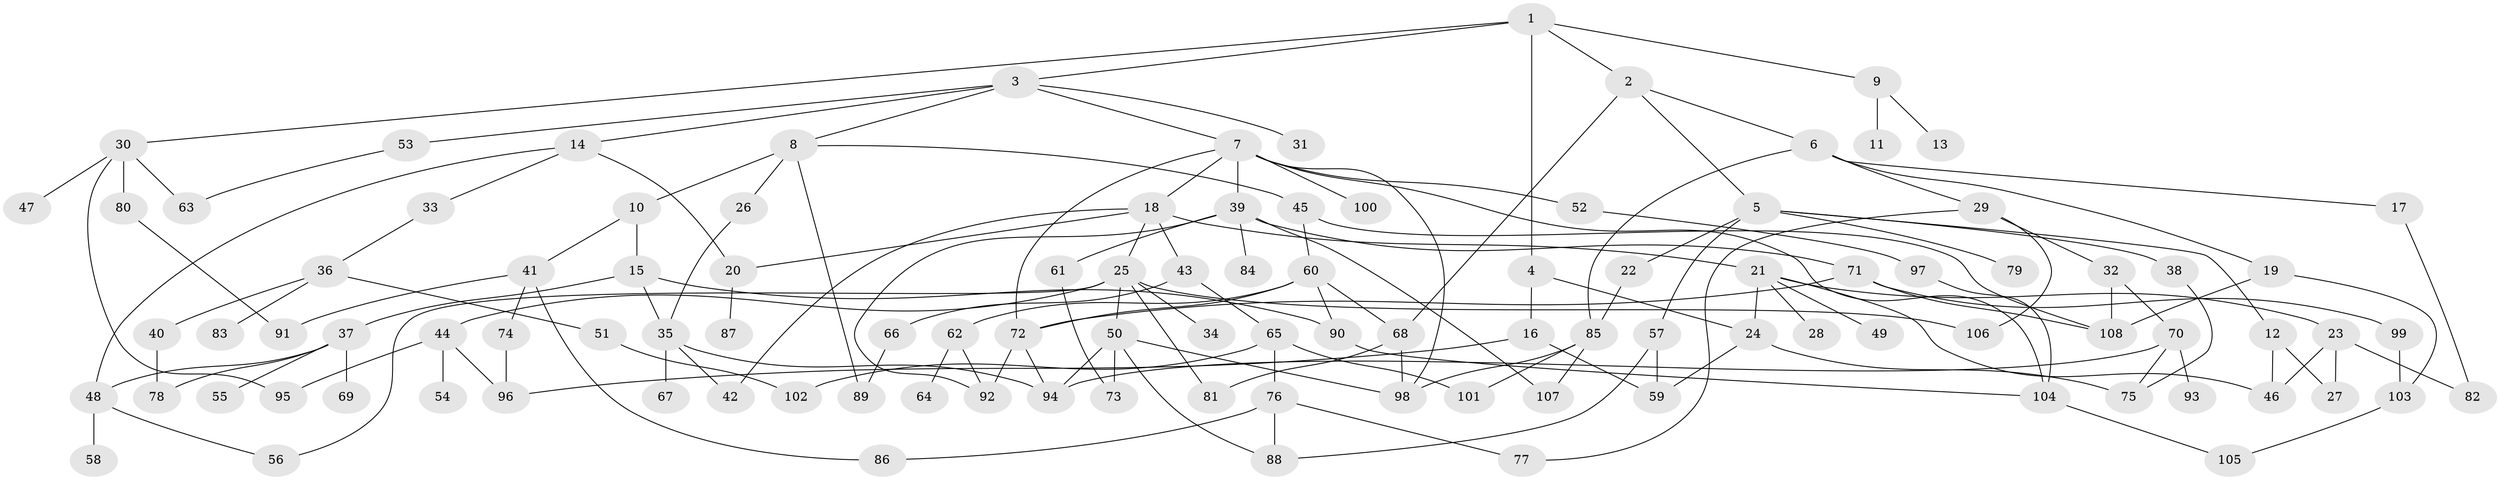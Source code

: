 // Generated by graph-tools (version 1.1) at 2025/49/03/09/25 03:49:16]
// undirected, 108 vertices, 158 edges
graph export_dot {
graph [start="1"]
  node [color=gray90,style=filled];
  1;
  2;
  3;
  4;
  5;
  6;
  7;
  8;
  9;
  10;
  11;
  12;
  13;
  14;
  15;
  16;
  17;
  18;
  19;
  20;
  21;
  22;
  23;
  24;
  25;
  26;
  27;
  28;
  29;
  30;
  31;
  32;
  33;
  34;
  35;
  36;
  37;
  38;
  39;
  40;
  41;
  42;
  43;
  44;
  45;
  46;
  47;
  48;
  49;
  50;
  51;
  52;
  53;
  54;
  55;
  56;
  57;
  58;
  59;
  60;
  61;
  62;
  63;
  64;
  65;
  66;
  67;
  68;
  69;
  70;
  71;
  72;
  73;
  74;
  75;
  76;
  77;
  78;
  79;
  80;
  81;
  82;
  83;
  84;
  85;
  86;
  87;
  88;
  89;
  90;
  91;
  92;
  93;
  94;
  95;
  96;
  97;
  98;
  99;
  100;
  101;
  102;
  103;
  104;
  105;
  106;
  107;
  108;
  1 -- 2;
  1 -- 3;
  1 -- 4;
  1 -- 9;
  1 -- 30;
  2 -- 5;
  2 -- 6;
  2 -- 68;
  3 -- 7;
  3 -- 8;
  3 -- 14;
  3 -- 31;
  3 -- 53;
  4 -- 16;
  4 -- 24;
  5 -- 12;
  5 -- 22;
  5 -- 38;
  5 -- 57;
  5 -- 79;
  6 -- 17;
  6 -- 19;
  6 -- 29;
  6 -- 85;
  7 -- 18;
  7 -- 39;
  7 -- 52;
  7 -- 100;
  7 -- 72;
  7 -- 104;
  7 -- 98;
  8 -- 10;
  8 -- 26;
  8 -- 45;
  8 -- 89;
  9 -- 11;
  9 -- 13;
  10 -- 15;
  10 -- 41;
  12 -- 27;
  12 -- 46;
  14 -- 33;
  14 -- 48;
  14 -- 20;
  15 -- 35;
  15 -- 37;
  15 -- 90;
  16 -- 59;
  16 -- 96;
  17 -- 82;
  18 -- 20;
  18 -- 21;
  18 -- 25;
  18 -- 42;
  18 -- 43;
  19 -- 103;
  19 -- 108;
  20 -- 87;
  21 -- 23;
  21 -- 28;
  21 -- 49;
  21 -- 46;
  21 -- 24;
  22 -- 85;
  23 -- 82;
  23 -- 46;
  23 -- 27;
  24 -- 75;
  24 -- 59;
  25 -- 34;
  25 -- 44;
  25 -- 50;
  25 -- 56;
  25 -- 81;
  25 -- 106;
  26 -- 35;
  29 -- 32;
  29 -- 77;
  29 -- 106;
  30 -- 47;
  30 -- 63;
  30 -- 80;
  30 -- 95;
  32 -- 70;
  32 -- 108;
  33 -- 36;
  35 -- 67;
  35 -- 94;
  35 -- 42;
  36 -- 40;
  36 -- 51;
  36 -- 83;
  37 -- 48;
  37 -- 55;
  37 -- 69;
  37 -- 78;
  38 -- 75;
  39 -- 61;
  39 -- 71;
  39 -- 84;
  39 -- 107;
  39 -- 92;
  40 -- 78;
  41 -- 74;
  41 -- 91;
  41 -- 86;
  43 -- 65;
  43 -- 66;
  44 -- 54;
  44 -- 96;
  44 -- 95;
  45 -- 60;
  45 -- 108;
  48 -- 58;
  48 -- 56;
  50 -- 94;
  50 -- 98;
  50 -- 73;
  50 -- 88;
  51 -- 102;
  52 -- 97;
  53 -- 63;
  57 -- 59;
  57 -- 88;
  60 -- 62;
  60 -- 72;
  60 -- 68;
  60 -- 90;
  61 -- 73;
  62 -- 64;
  62 -- 92;
  65 -- 76;
  65 -- 101;
  65 -- 102;
  66 -- 89;
  68 -- 81;
  68 -- 98;
  70 -- 93;
  70 -- 75;
  70 -- 94;
  71 -- 99;
  71 -- 108;
  71 -- 72;
  72 -- 94;
  72 -- 92;
  74 -- 96;
  76 -- 86;
  76 -- 77;
  76 -- 88;
  80 -- 91;
  85 -- 98;
  85 -- 101;
  85 -- 107;
  90 -- 104;
  97 -- 104;
  99 -- 103;
  103 -- 105;
  104 -- 105;
}
